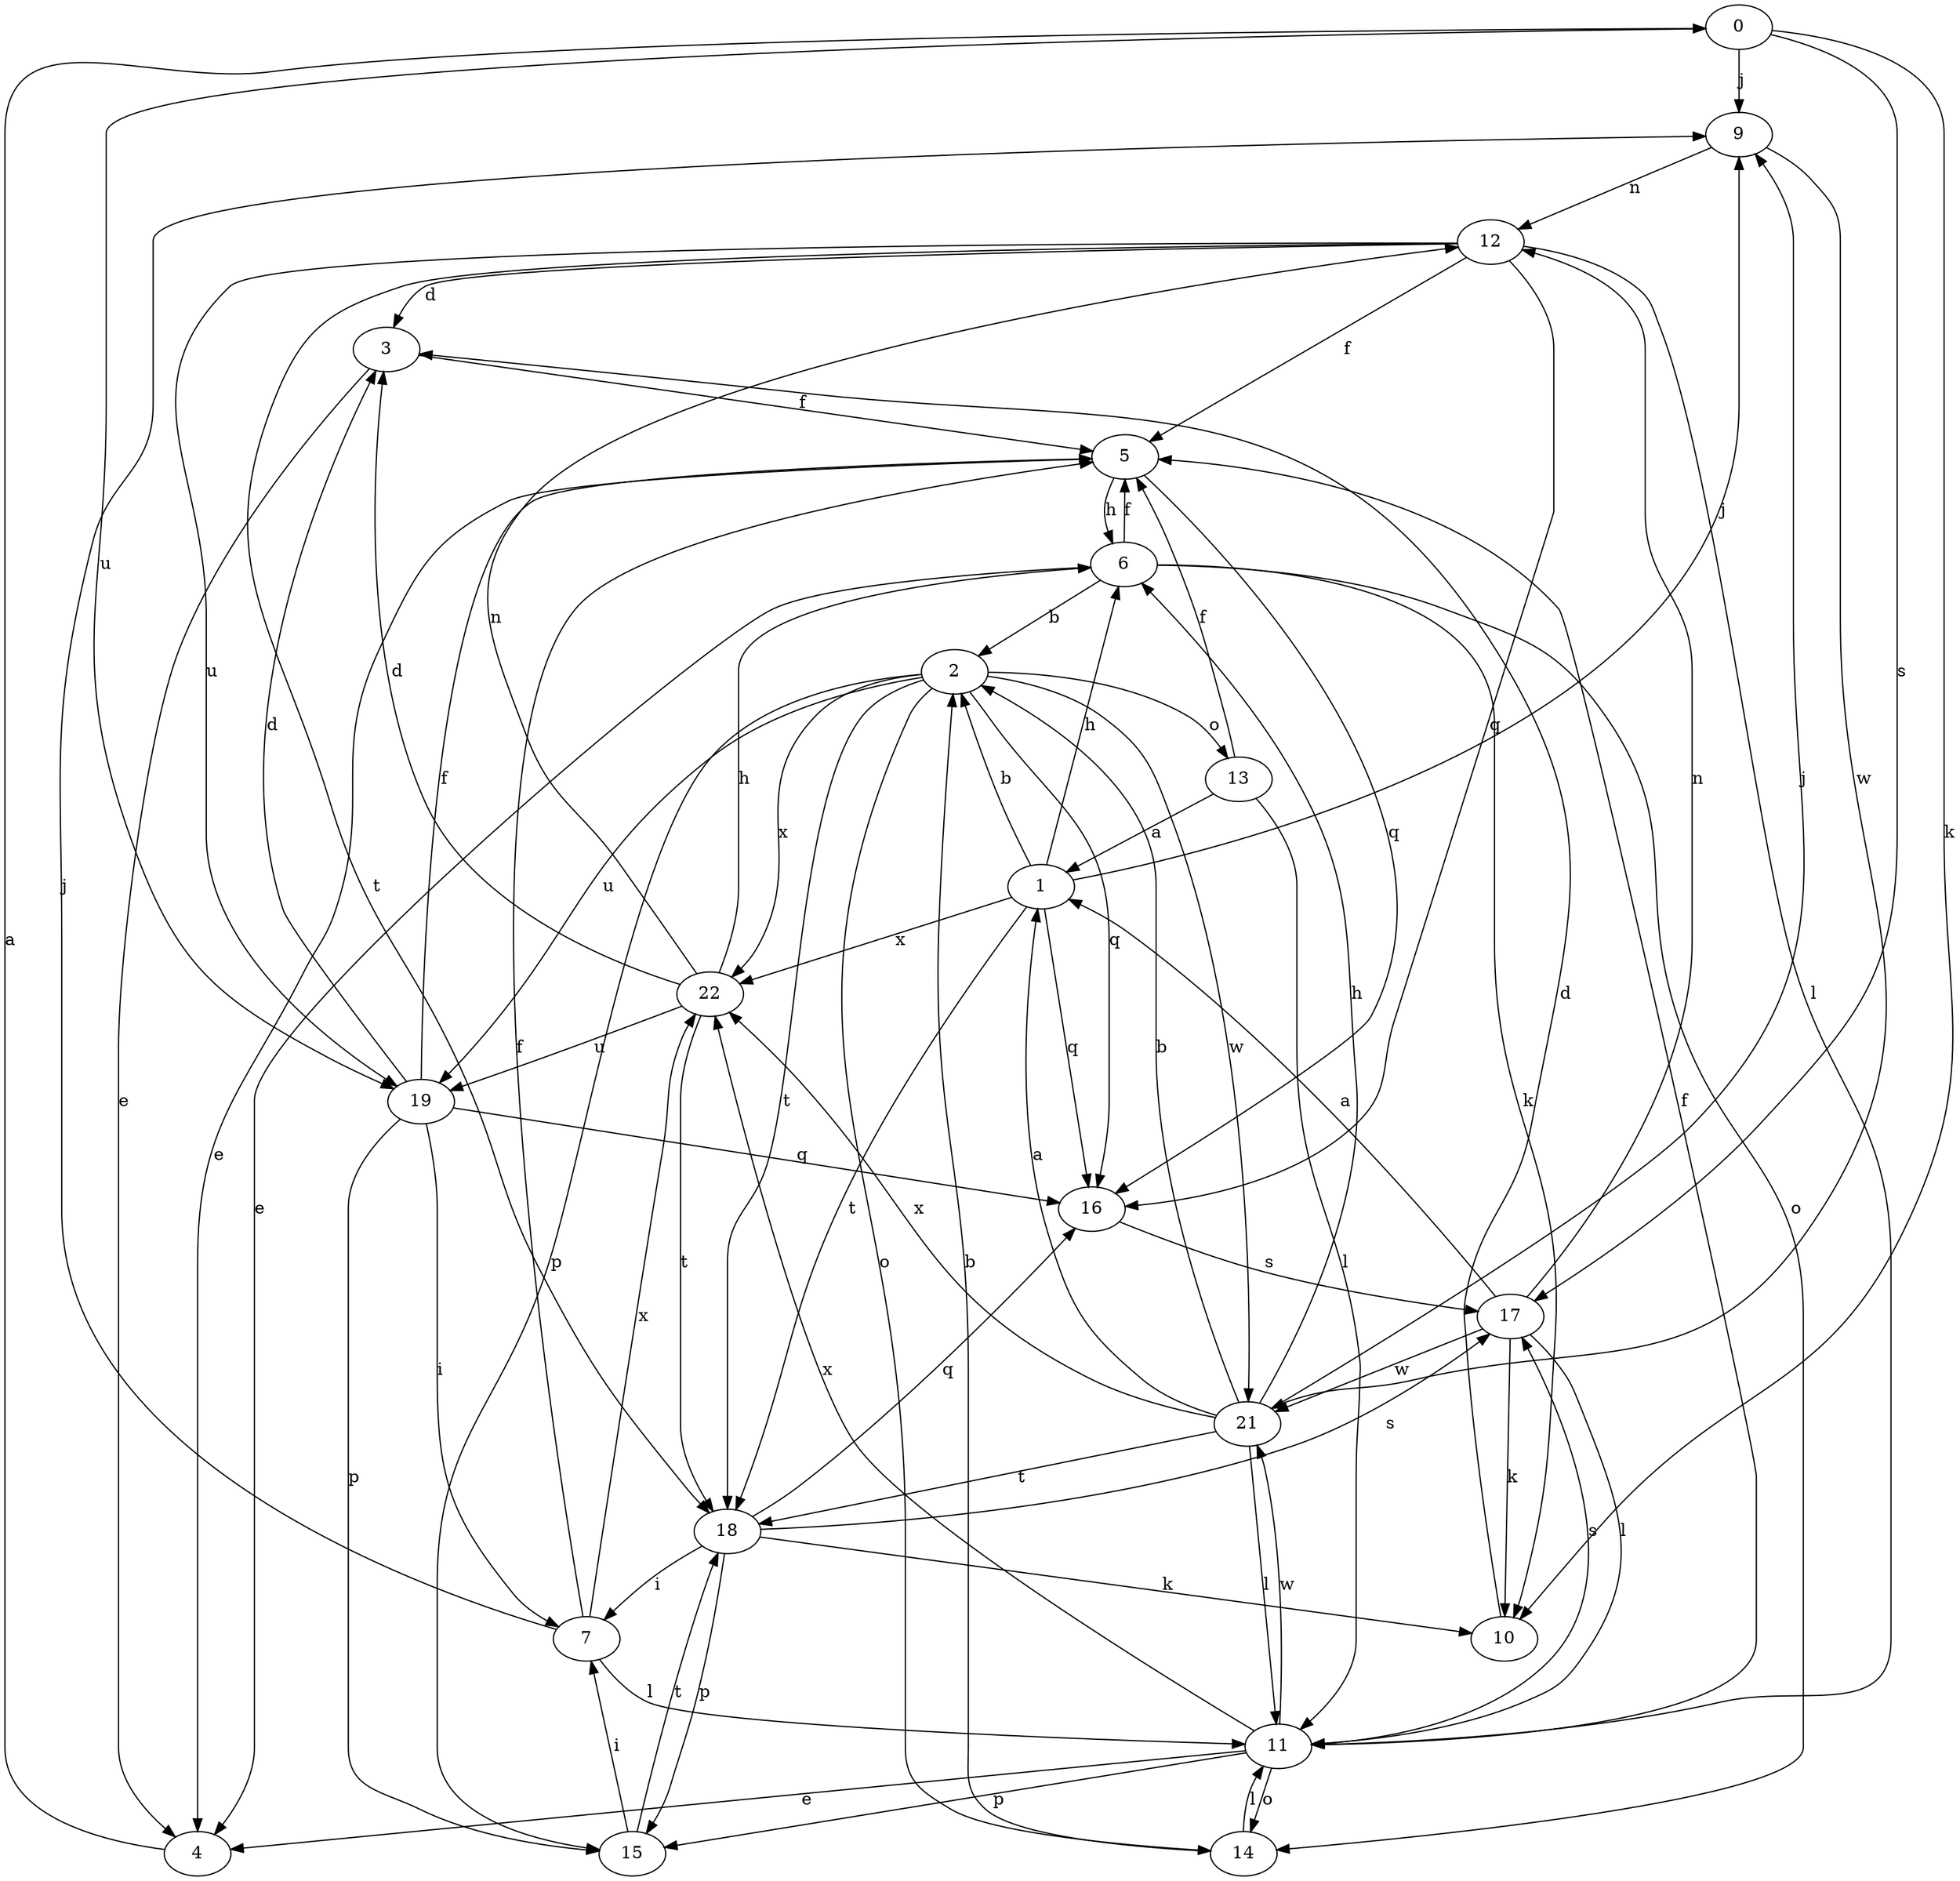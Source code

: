 strict digraph  {
0;
1;
2;
3;
4;
5;
6;
7;
9;
10;
11;
12;
13;
14;
15;
16;
17;
18;
19;
21;
22;
0 -> 9  [label=j];
0 -> 10  [label=k];
0 -> 17  [label=s];
0 -> 19  [label=u];
1 -> 2  [label=b];
1 -> 6  [label=h];
1 -> 9  [label=j];
1 -> 16  [label=q];
1 -> 18  [label=t];
1 -> 22  [label=x];
2 -> 13  [label=o];
2 -> 14  [label=o];
2 -> 15  [label=p];
2 -> 16  [label=q];
2 -> 18  [label=t];
2 -> 19  [label=u];
2 -> 21  [label=w];
2 -> 22  [label=x];
3 -> 4  [label=e];
3 -> 5  [label=f];
4 -> 0  [label=a];
5 -> 4  [label=e];
5 -> 6  [label=h];
5 -> 16  [label=q];
6 -> 2  [label=b];
6 -> 4  [label=e];
6 -> 5  [label=f];
6 -> 10  [label=k];
6 -> 14  [label=o];
7 -> 5  [label=f];
7 -> 9  [label=j];
7 -> 11  [label=l];
7 -> 22  [label=x];
9 -> 12  [label=n];
9 -> 21  [label=w];
10 -> 3  [label=d];
11 -> 4  [label=e];
11 -> 5  [label=f];
11 -> 14  [label=o];
11 -> 15  [label=p];
11 -> 17  [label=s];
11 -> 21  [label=w];
11 -> 22  [label=x];
12 -> 3  [label=d];
12 -> 5  [label=f];
12 -> 11  [label=l];
12 -> 16  [label=q];
12 -> 18  [label=t];
12 -> 19  [label=u];
13 -> 1  [label=a];
13 -> 5  [label=f];
13 -> 11  [label=l];
14 -> 2  [label=b];
14 -> 11  [label=l];
15 -> 7  [label=i];
15 -> 18  [label=t];
16 -> 17  [label=s];
17 -> 1  [label=a];
17 -> 10  [label=k];
17 -> 11  [label=l];
17 -> 12  [label=n];
17 -> 21  [label=w];
18 -> 7  [label=i];
18 -> 10  [label=k];
18 -> 15  [label=p];
18 -> 16  [label=q];
18 -> 17  [label=s];
19 -> 3  [label=d];
19 -> 5  [label=f];
19 -> 7  [label=i];
19 -> 15  [label=p];
19 -> 16  [label=q];
21 -> 1  [label=a];
21 -> 2  [label=b];
21 -> 6  [label=h];
21 -> 9  [label=j];
21 -> 11  [label=l];
21 -> 18  [label=t];
21 -> 22  [label=x];
22 -> 3  [label=d];
22 -> 6  [label=h];
22 -> 12  [label=n];
22 -> 18  [label=t];
22 -> 19  [label=u];
}
